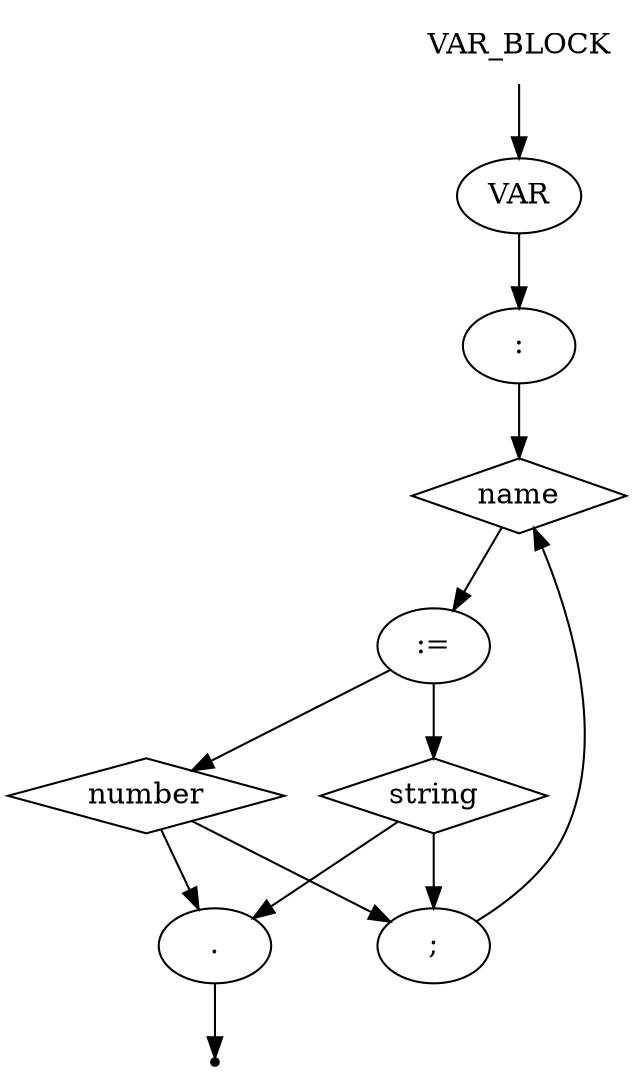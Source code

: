 digraph VAR_BLOCK {
    start [label=VAR_BLOCK shape=plaintext]
    A [label=VAR shape=oval]
    B [label=":" shape=oval]
    C [label=name shape=diamond]
    D [label=":=" shape=oval]
    E [label=number shape=diamond]
    F [label=string shape=diamond]
    G [label=";" shape=oval]
    H [label="." shape=oval]
    end [label="" shape=point]
    start -> A
    A -> B
    B -> C
    C -> D
    D -> E
    D -> F
    E -> G
    E -> H
    F -> G
    F -> H
    G -> C
    H -> end
}
